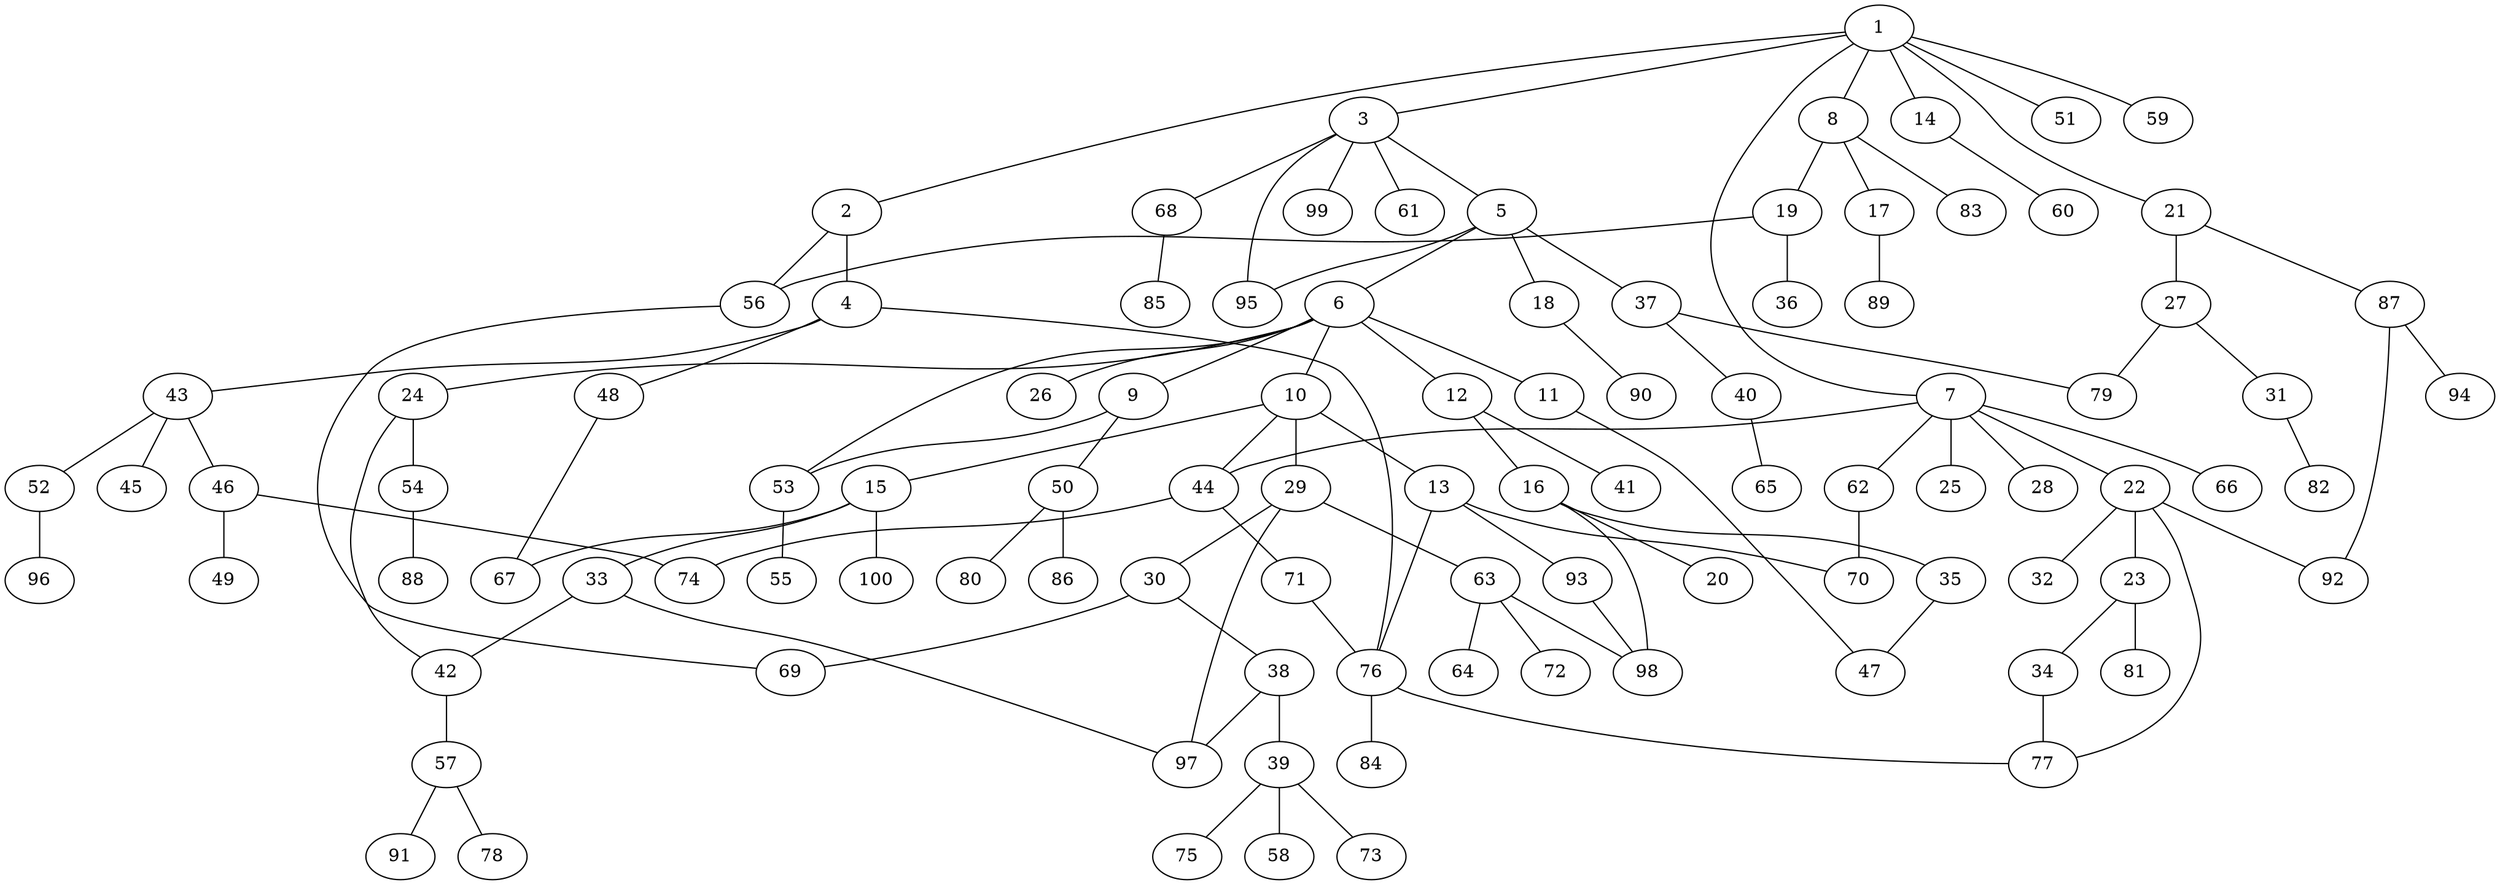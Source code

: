 graph graphname {1--2
1--3
1--7
1--8
1--14
1--21
1--51
1--59
2--4
2--56
3--5
3--61
3--68
3--95
3--99
4--43
4--48
4--76
5--6
5--18
5--37
5--95
6--9
6--10
6--11
6--12
6--24
6--26
6--53
7--22
7--25
7--28
7--44
7--62
7--66
8--17
8--19
8--83
9--50
9--53
10--13
10--15
10--29
10--44
11--47
12--16
12--41
13--70
13--76
13--93
14--60
15--33
15--67
15--100
16--20
16--35
16--98
17--89
18--90
19--36
19--56
21--27
21--87
22--23
22--32
22--77
22--92
23--34
23--81
24--42
24--54
27--31
27--79
29--30
29--63
29--97
30--38
30--69
31--82
33--42
33--97
34--77
35--47
37--40
37--79
38--39
38--97
39--58
39--73
39--75
40--65
42--57
43--45
43--46
43--52
44--71
44--74
46--49
46--74
48--67
50--80
50--86
52--96
53--55
54--88
56--69
57--78
57--91
62--70
63--64
63--72
63--98
68--85
71--76
76--77
76--84
87--92
87--94
93--98
}